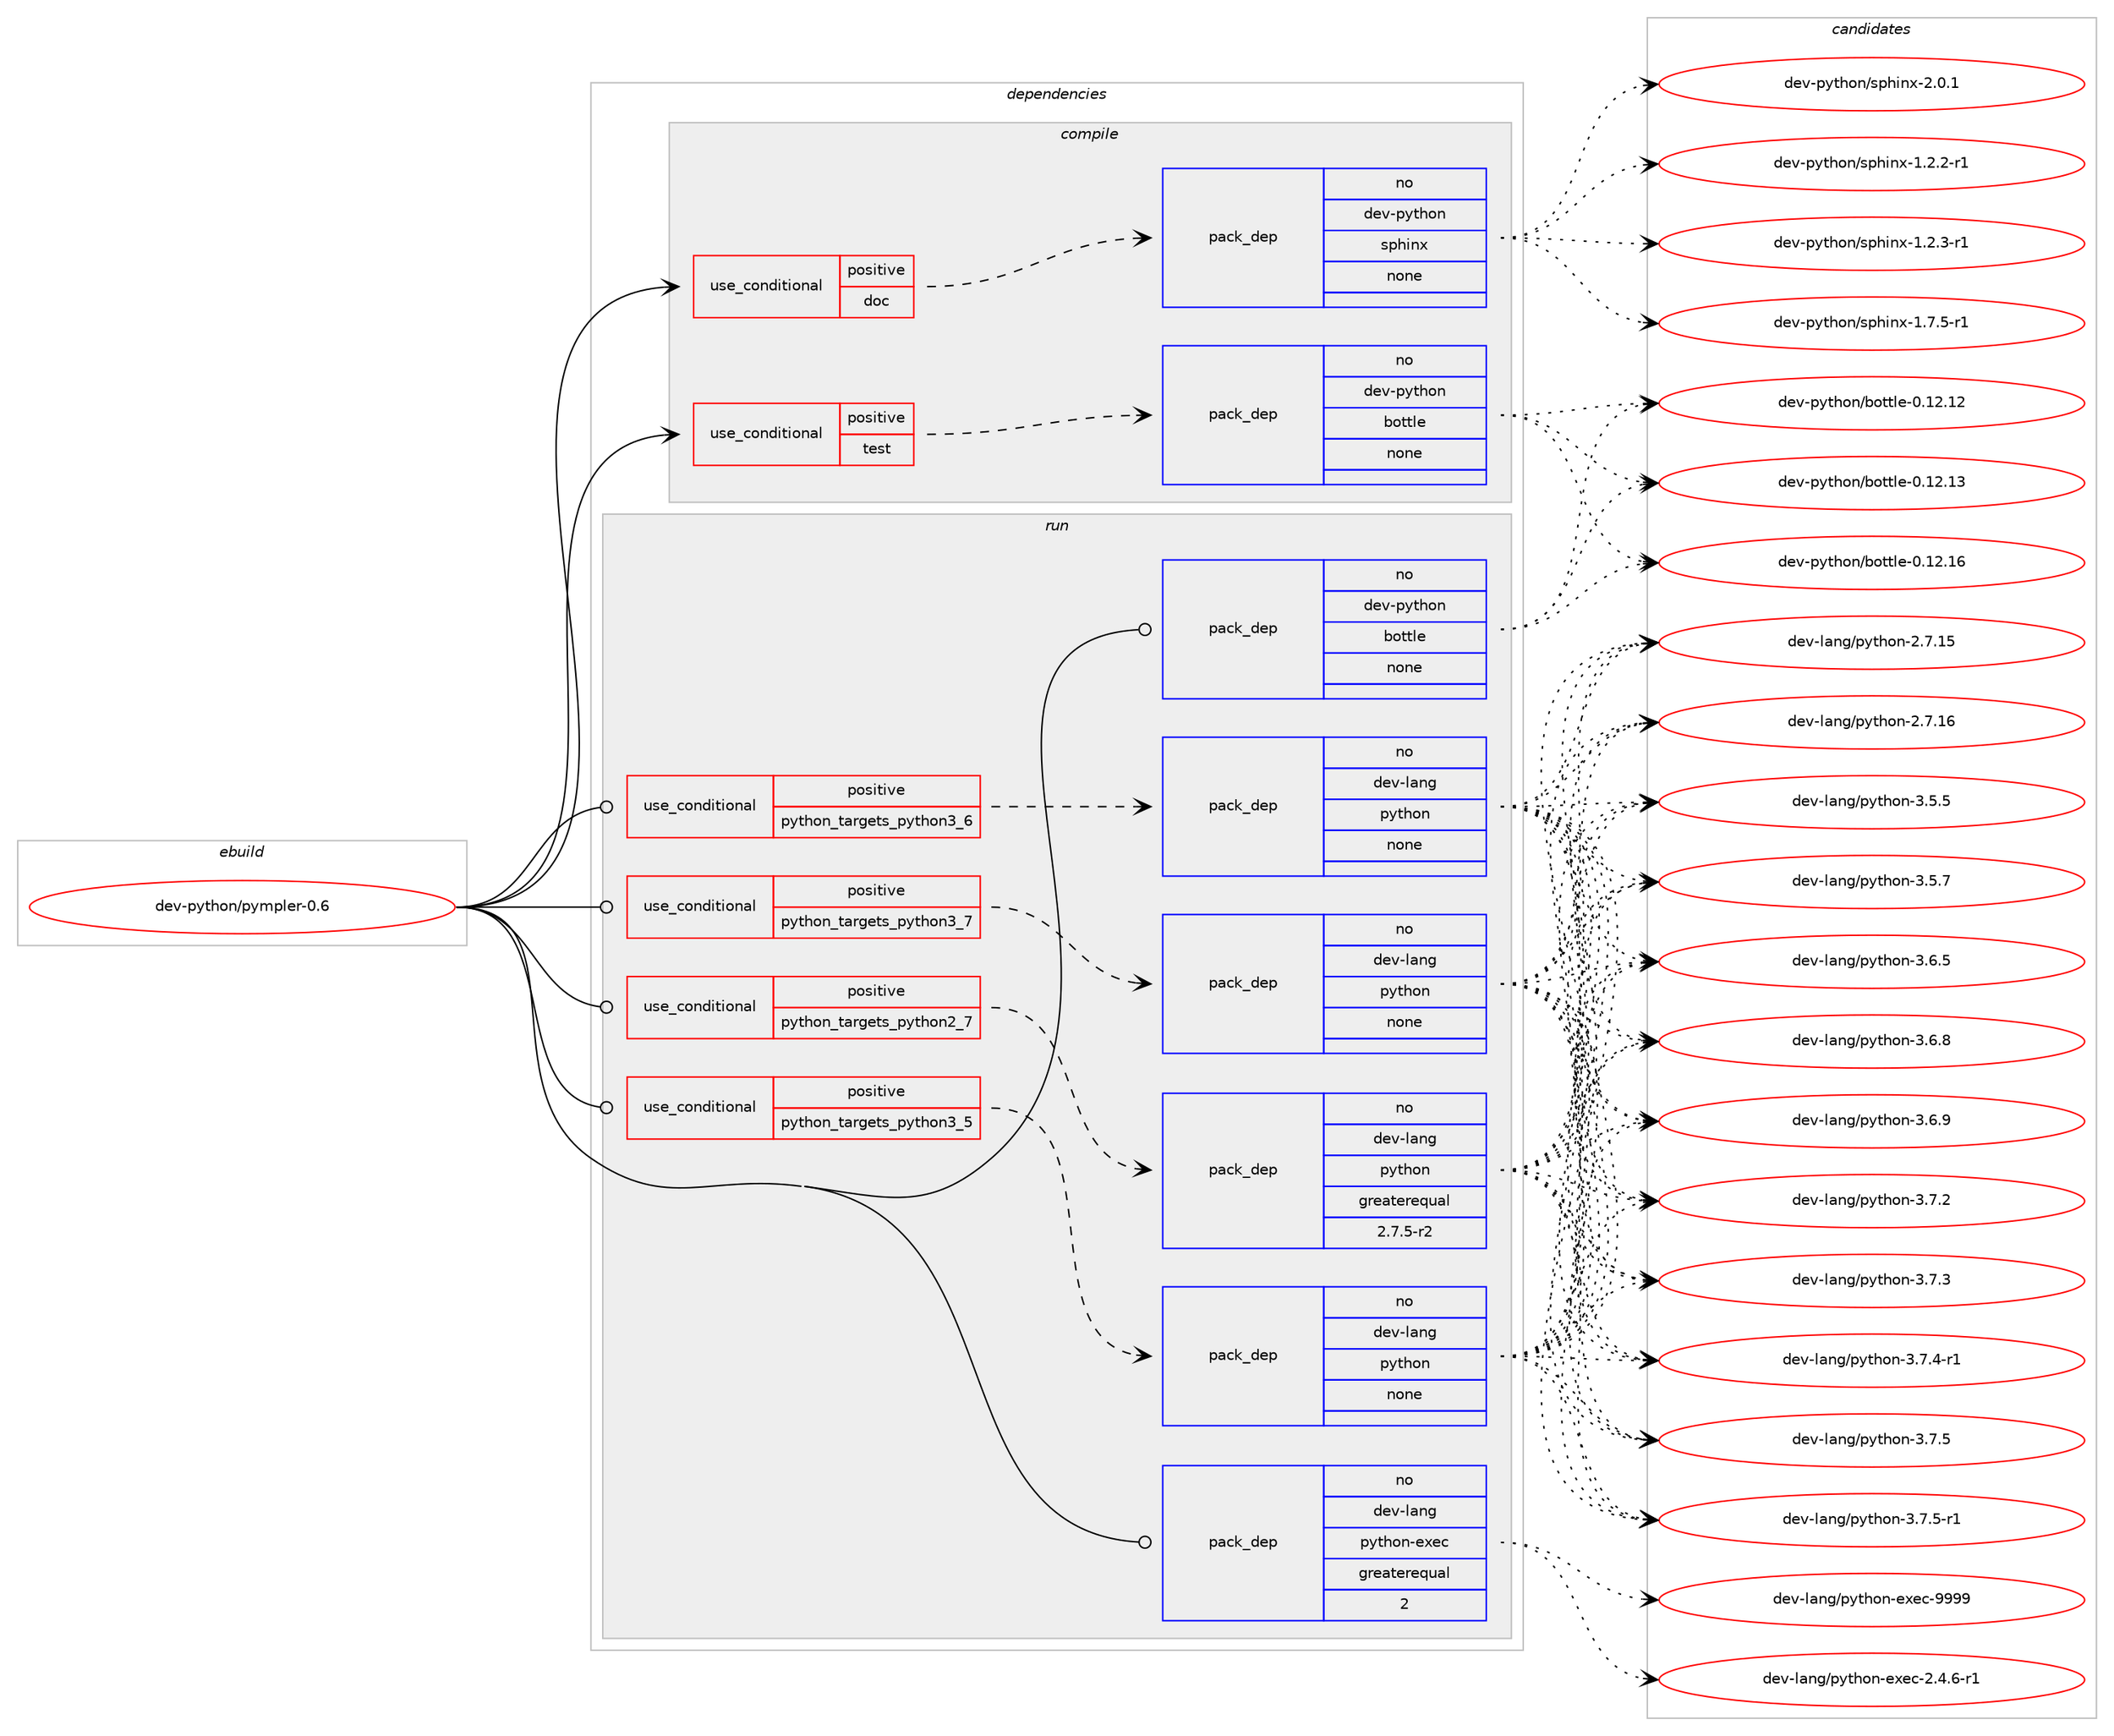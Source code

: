 digraph prolog {

# *************
# Graph options
# *************

newrank=true;
concentrate=true;
compound=true;
graph [rankdir=LR,fontname=Helvetica,fontsize=10,ranksep=1.5];#, ranksep=2.5, nodesep=0.2];
edge  [arrowhead=vee];
node  [fontname=Helvetica,fontsize=10];

# **********
# The ebuild
# **********

subgraph cluster_leftcol {
color=gray;
rank=same;
label=<<i>ebuild</i>>;
id [label="dev-python/pympler-0.6", color=red, width=4, href="../dev-python/pympler-0.6.svg"];
}

# ****************
# The dependencies
# ****************

subgraph cluster_midcol {
color=gray;
label=<<i>dependencies</i>>;
subgraph cluster_compile {
fillcolor="#eeeeee";
style=filled;
label=<<i>compile</i>>;
subgraph cond146278 {
dependency627054 [label=<<TABLE BORDER="0" CELLBORDER="1" CELLSPACING="0" CELLPADDING="4"><TR><TD ROWSPAN="3" CELLPADDING="10">use_conditional</TD></TR><TR><TD>positive</TD></TR><TR><TD>doc</TD></TR></TABLE>>, shape=none, color=red];
subgraph pack468928 {
dependency627055 [label=<<TABLE BORDER="0" CELLBORDER="1" CELLSPACING="0" CELLPADDING="4" WIDTH="220"><TR><TD ROWSPAN="6" CELLPADDING="30">pack_dep</TD></TR><TR><TD WIDTH="110">no</TD></TR><TR><TD>dev-python</TD></TR><TR><TD>sphinx</TD></TR><TR><TD>none</TD></TR><TR><TD></TD></TR></TABLE>>, shape=none, color=blue];
}
dependency627054:e -> dependency627055:w [weight=20,style="dashed",arrowhead="vee"];
}
id:e -> dependency627054:w [weight=20,style="solid",arrowhead="vee"];
subgraph cond146279 {
dependency627056 [label=<<TABLE BORDER="0" CELLBORDER="1" CELLSPACING="0" CELLPADDING="4"><TR><TD ROWSPAN="3" CELLPADDING="10">use_conditional</TD></TR><TR><TD>positive</TD></TR><TR><TD>test</TD></TR></TABLE>>, shape=none, color=red];
subgraph pack468929 {
dependency627057 [label=<<TABLE BORDER="0" CELLBORDER="1" CELLSPACING="0" CELLPADDING="4" WIDTH="220"><TR><TD ROWSPAN="6" CELLPADDING="30">pack_dep</TD></TR><TR><TD WIDTH="110">no</TD></TR><TR><TD>dev-python</TD></TR><TR><TD>bottle</TD></TR><TR><TD>none</TD></TR><TR><TD></TD></TR></TABLE>>, shape=none, color=blue];
}
dependency627056:e -> dependency627057:w [weight=20,style="dashed",arrowhead="vee"];
}
id:e -> dependency627056:w [weight=20,style="solid",arrowhead="vee"];
}
subgraph cluster_compileandrun {
fillcolor="#eeeeee";
style=filled;
label=<<i>compile and run</i>>;
}
subgraph cluster_run {
fillcolor="#eeeeee";
style=filled;
label=<<i>run</i>>;
subgraph cond146280 {
dependency627058 [label=<<TABLE BORDER="0" CELLBORDER="1" CELLSPACING="0" CELLPADDING="4"><TR><TD ROWSPAN="3" CELLPADDING="10">use_conditional</TD></TR><TR><TD>positive</TD></TR><TR><TD>python_targets_python2_7</TD></TR></TABLE>>, shape=none, color=red];
subgraph pack468930 {
dependency627059 [label=<<TABLE BORDER="0" CELLBORDER="1" CELLSPACING="0" CELLPADDING="4" WIDTH="220"><TR><TD ROWSPAN="6" CELLPADDING="30">pack_dep</TD></TR><TR><TD WIDTH="110">no</TD></TR><TR><TD>dev-lang</TD></TR><TR><TD>python</TD></TR><TR><TD>greaterequal</TD></TR><TR><TD>2.7.5-r2</TD></TR></TABLE>>, shape=none, color=blue];
}
dependency627058:e -> dependency627059:w [weight=20,style="dashed",arrowhead="vee"];
}
id:e -> dependency627058:w [weight=20,style="solid",arrowhead="odot"];
subgraph cond146281 {
dependency627060 [label=<<TABLE BORDER="0" CELLBORDER="1" CELLSPACING="0" CELLPADDING="4"><TR><TD ROWSPAN="3" CELLPADDING="10">use_conditional</TD></TR><TR><TD>positive</TD></TR><TR><TD>python_targets_python3_5</TD></TR></TABLE>>, shape=none, color=red];
subgraph pack468931 {
dependency627061 [label=<<TABLE BORDER="0" CELLBORDER="1" CELLSPACING="0" CELLPADDING="4" WIDTH="220"><TR><TD ROWSPAN="6" CELLPADDING="30">pack_dep</TD></TR><TR><TD WIDTH="110">no</TD></TR><TR><TD>dev-lang</TD></TR><TR><TD>python</TD></TR><TR><TD>none</TD></TR><TR><TD></TD></TR></TABLE>>, shape=none, color=blue];
}
dependency627060:e -> dependency627061:w [weight=20,style="dashed",arrowhead="vee"];
}
id:e -> dependency627060:w [weight=20,style="solid",arrowhead="odot"];
subgraph cond146282 {
dependency627062 [label=<<TABLE BORDER="0" CELLBORDER="1" CELLSPACING="0" CELLPADDING="4"><TR><TD ROWSPAN="3" CELLPADDING="10">use_conditional</TD></TR><TR><TD>positive</TD></TR><TR><TD>python_targets_python3_6</TD></TR></TABLE>>, shape=none, color=red];
subgraph pack468932 {
dependency627063 [label=<<TABLE BORDER="0" CELLBORDER="1" CELLSPACING="0" CELLPADDING="4" WIDTH="220"><TR><TD ROWSPAN="6" CELLPADDING="30">pack_dep</TD></TR><TR><TD WIDTH="110">no</TD></TR><TR><TD>dev-lang</TD></TR><TR><TD>python</TD></TR><TR><TD>none</TD></TR><TR><TD></TD></TR></TABLE>>, shape=none, color=blue];
}
dependency627062:e -> dependency627063:w [weight=20,style="dashed",arrowhead="vee"];
}
id:e -> dependency627062:w [weight=20,style="solid",arrowhead="odot"];
subgraph cond146283 {
dependency627064 [label=<<TABLE BORDER="0" CELLBORDER="1" CELLSPACING="0" CELLPADDING="4"><TR><TD ROWSPAN="3" CELLPADDING="10">use_conditional</TD></TR><TR><TD>positive</TD></TR><TR><TD>python_targets_python3_7</TD></TR></TABLE>>, shape=none, color=red];
subgraph pack468933 {
dependency627065 [label=<<TABLE BORDER="0" CELLBORDER="1" CELLSPACING="0" CELLPADDING="4" WIDTH="220"><TR><TD ROWSPAN="6" CELLPADDING="30">pack_dep</TD></TR><TR><TD WIDTH="110">no</TD></TR><TR><TD>dev-lang</TD></TR><TR><TD>python</TD></TR><TR><TD>none</TD></TR><TR><TD></TD></TR></TABLE>>, shape=none, color=blue];
}
dependency627064:e -> dependency627065:w [weight=20,style="dashed",arrowhead="vee"];
}
id:e -> dependency627064:w [weight=20,style="solid",arrowhead="odot"];
subgraph pack468934 {
dependency627066 [label=<<TABLE BORDER="0" CELLBORDER="1" CELLSPACING="0" CELLPADDING="4" WIDTH="220"><TR><TD ROWSPAN="6" CELLPADDING="30">pack_dep</TD></TR><TR><TD WIDTH="110">no</TD></TR><TR><TD>dev-lang</TD></TR><TR><TD>python-exec</TD></TR><TR><TD>greaterequal</TD></TR><TR><TD>2</TD></TR></TABLE>>, shape=none, color=blue];
}
id:e -> dependency627066:w [weight=20,style="solid",arrowhead="odot"];
subgraph pack468935 {
dependency627067 [label=<<TABLE BORDER="0" CELLBORDER="1" CELLSPACING="0" CELLPADDING="4" WIDTH="220"><TR><TD ROWSPAN="6" CELLPADDING="30">pack_dep</TD></TR><TR><TD WIDTH="110">no</TD></TR><TR><TD>dev-python</TD></TR><TR><TD>bottle</TD></TR><TR><TD>none</TD></TR><TR><TD></TD></TR></TABLE>>, shape=none, color=blue];
}
id:e -> dependency627067:w [weight=20,style="solid",arrowhead="odot"];
}
}

# **************
# The candidates
# **************

subgraph cluster_choices {
rank=same;
color=gray;
label=<<i>candidates</i>>;

subgraph choice468928 {
color=black;
nodesep=1;
choice10010111845112121116104111110471151121041051101204549465046504511449 [label="dev-python/sphinx-1.2.2-r1", color=red, width=4,href="../dev-python/sphinx-1.2.2-r1.svg"];
choice10010111845112121116104111110471151121041051101204549465046514511449 [label="dev-python/sphinx-1.2.3-r1", color=red, width=4,href="../dev-python/sphinx-1.2.3-r1.svg"];
choice10010111845112121116104111110471151121041051101204549465546534511449 [label="dev-python/sphinx-1.7.5-r1", color=red, width=4,href="../dev-python/sphinx-1.7.5-r1.svg"];
choice1001011184511212111610411111047115112104105110120455046484649 [label="dev-python/sphinx-2.0.1", color=red, width=4,href="../dev-python/sphinx-2.0.1.svg"];
dependency627055:e -> choice10010111845112121116104111110471151121041051101204549465046504511449:w [style=dotted,weight="100"];
dependency627055:e -> choice10010111845112121116104111110471151121041051101204549465046514511449:w [style=dotted,weight="100"];
dependency627055:e -> choice10010111845112121116104111110471151121041051101204549465546534511449:w [style=dotted,weight="100"];
dependency627055:e -> choice1001011184511212111610411111047115112104105110120455046484649:w [style=dotted,weight="100"];
}
subgraph choice468929 {
color=black;
nodesep=1;
choice1001011184511212111610411111047981111161161081014548464950464950 [label="dev-python/bottle-0.12.12", color=red, width=4,href="../dev-python/bottle-0.12.12.svg"];
choice1001011184511212111610411111047981111161161081014548464950464951 [label="dev-python/bottle-0.12.13", color=red, width=4,href="../dev-python/bottle-0.12.13.svg"];
choice1001011184511212111610411111047981111161161081014548464950464954 [label="dev-python/bottle-0.12.16", color=red, width=4,href="../dev-python/bottle-0.12.16.svg"];
dependency627057:e -> choice1001011184511212111610411111047981111161161081014548464950464950:w [style=dotted,weight="100"];
dependency627057:e -> choice1001011184511212111610411111047981111161161081014548464950464951:w [style=dotted,weight="100"];
dependency627057:e -> choice1001011184511212111610411111047981111161161081014548464950464954:w [style=dotted,weight="100"];
}
subgraph choice468930 {
color=black;
nodesep=1;
choice10010111845108971101034711212111610411111045504655464953 [label="dev-lang/python-2.7.15", color=red, width=4,href="../dev-lang/python-2.7.15.svg"];
choice10010111845108971101034711212111610411111045504655464954 [label="dev-lang/python-2.7.16", color=red, width=4,href="../dev-lang/python-2.7.16.svg"];
choice100101118451089711010347112121116104111110455146534653 [label="dev-lang/python-3.5.5", color=red, width=4,href="../dev-lang/python-3.5.5.svg"];
choice100101118451089711010347112121116104111110455146534655 [label="dev-lang/python-3.5.7", color=red, width=4,href="../dev-lang/python-3.5.7.svg"];
choice100101118451089711010347112121116104111110455146544653 [label="dev-lang/python-3.6.5", color=red, width=4,href="../dev-lang/python-3.6.5.svg"];
choice100101118451089711010347112121116104111110455146544656 [label="dev-lang/python-3.6.8", color=red, width=4,href="../dev-lang/python-3.6.8.svg"];
choice100101118451089711010347112121116104111110455146544657 [label="dev-lang/python-3.6.9", color=red, width=4,href="../dev-lang/python-3.6.9.svg"];
choice100101118451089711010347112121116104111110455146554650 [label="dev-lang/python-3.7.2", color=red, width=4,href="../dev-lang/python-3.7.2.svg"];
choice100101118451089711010347112121116104111110455146554651 [label="dev-lang/python-3.7.3", color=red, width=4,href="../dev-lang/python-3.7.3.svg"];
choice1001011184510897110103471121211161041111104551465546524511449 [label="dev-lang/python-3.7.4-r1", color=red, width=4,href="../dev-lang/python-3.7.4-r1.svg"];
choice100101118451089711010347112121116104111110455146554653 [label="dev-lang/python-3.7.5", color=red, width=4,href="../dev-lang/python-3.7.5.svg"];
choice1001011184510897110103471121211161041111104551465546534511449 [label="dev-lang/python-3.7.5-r1", color=red, width=4,href="../dev-lang/python-3.7.5-r1.svg"];
dependency627059:e -> choice10010111845108971101034711212111610411111045504655464953:w [style=dotted,weight="100"];
dependency627059:e -> choice10010111845108971101034711212111610411111045504655464954:w [style=dotted,weight="100"];
dependency627059:e -> choice100101118451089711010347112121116104111110455146534653:w [style=dotted,weight="100"];
dependency627059:e -> choice100101118451089711010347112121116104111110455146534655:w [style=dotted,weight="100"];
dependency627059:e -> choice100101118451089711010347112121116104111110455146544653:w [style=dotted,weight="100"];
dependency627059:e -> choice100101118451089711010347112121116104111110455146544656:w [style=dotted,weight="100"];
dependency627059:e -> choice100101118451089711010347112121116104111110455146544657:w [style=dotted,weight="100"];
dependency627059:e -> choice100101118451089711010347112121116104111110455146554650:w [style=dotted,weight="100"];
dependency627059:e -> choice100101118451089711010347112121116104111110455146554651:w [style=dotted,weight="100"];
dependency627059:e -> choice1001011184510897110103471121211161041111104551465546524511449:w [style=dotted,weight="100"];
dependency627059:e -> choice100101118451089711010347112121116104111110455146554653:w [style=dotted,weight="100"];
dependency627059:e -> choice1001011184510897110103471121211161041111104551465546534511449:w [style=dotted,weight="100"];
}
subgraph choice468931 {
color=black;
nodesep=1;
choice10010111845108971101034711212111610411111045504655464953 [label="dev-lang/python-2.7.15", color=red, width=4,href="../dev-lang/python-2.7.15.svg"];
choice10010111845108971101034711212111610411111045504655464954 [label="dev-lang/python-2.7.16", color=red, width=4,href="../dev-lang/python-2.7.16.svg"];
choice100101118451089711010347112121116104111110455146534653 [label="dev-lang/python-3.5.5", color=red, width=4,href="../dev-lang/python-3.5.5.svg"];
choice100101118451089711010347112121116104111110455146534655 [label="dev-lang/python-3.5.7", color=red, width=4,href="../dev-lang/python-3.5.7.svg"];
choice100101118451089711010347112121116104111110455146544653 [label="dev-lang/python-3.6.5", color=red, width=4,href="../dev-lang/python-3.6.5.svg"];
choice100101118451089711010347112121116104111110455146544656 [label="dev-lang/python-3.6.8", color=red, width=4,href="../dev-lang/python-3.6.8.svg"];
choice100101118451089711010347112121116104111110455146544657 [label="dev-lang/python-3.6.9", color=red, width=4,href="../dev-lang/python-3.6.9.svg"];
choice100101118451089711010347112121116104111110455146554650 [label="dev-lang/python-3.7.2", color=red, width=4,href="../dev-lang/python-3.7.2.svg"];
choice100101118451089711010347112121116104111110455146554651 [label="dev-lang/python-3.7.3", color=red, width=4,href="../dev-lang/python-3.7.3.svg"];
choice1001011184510897110103471121211161041111104551465546524511449 [label="dev-lang/python-3.7.4-r1", color=red, width=4,href="../dev-lang/python-3.7.4-r1.svg"];
choice100101118451089711010347112121116104111110455146554653 [label="dev-lang/python-3.7.5", color=red, width=4,href="../dev-lang/python-3.7.5.svg"];
choice1001011184510897110103471121211161041111104551465546534511449 [label="dev-lang/python-3.7.5-r1", color=red, width=4,href="../dev-lang/python-3.7.5-r1.svg"];
dependency627061:e -> choice10010111845108971101034711212111610411111045504655464953:w [style=dotted,weight="100"];
dependency627061:e -> choice10010111845108971101034711212111610411111045504655464954:w [style=dotted,weight="100"];
dependency627061:e -> choice100101118451089711010347112121116104111110455146534653:w [style=dotted,weight="100"];
dependency627061:e -> choice100101118451089711010347112121116104111110455146534655:w [style=dotted,weight="100"];
dependency627061:e -> choice100101118451089711010347112121116104111110455146544653:w [style=dotted,weight="100"];
dependency627061:e -> choice100101118451089711010347112121116104111110455146544656:w [style=dotted,weight="100"];
dependency627061:e -> choice100101118451089711010347112121116104111110455146544657:w [style=dotted,weight="100"];
dependency627061:e -> choice100101118451089711010347112121116104111110455146554650:w [style=dotted,weight="100"];
dependency627061:e -> choice100101118451089711010347112121116104111110455146554651:w [style=dotted,weight="100"];
dependency627061:e -> choice1001011184510897110103471121211161041111104551465546524511449:w [style=dotted,weight="100"];
dependency627061:e -> choice100101118451089711010347112121116104111110455146554653:w [style=dotted,weight="100"];
dependency627061:e -> choice1001011184510897110103471121211161041111104551465546534511449:w [style=dotted,weight="100"];
}
subgraph choice468932 {
color=black;
nodesep=1;
choice10010111845108971101034711212111610411111045504655464953 [label="dev-lang/python-2.7.15", color=red, width=4,href="../dev-lang/python-2.7.15.svg"];
choice10010111845108971101034711212111610411111045504655464954 [label="dev-lang/python-2.7.16", color=red, width=4,href="../dev-lang/python-2.7.16.svg"];
choice100101118451089711010347112121116104111110455146534653 [label="dev-lang/python-3.5.5", color=red, width=4,href="../dev-lang/python-3.5.5.svg"];
choice100101118451089711010347112121116104111110455146534655 [label="dev-lang/python-3.5.7", color=red, width=4,href="../dev-lang/python-3.5.7.svg"];
choice100101118451089711010347112121116104111110455146544653 [label="dev-lang/python-3.6.5", color=red, width=4,href="../dev-lang/python-3.6.5.svg"];
choice100101118451089711010347112121116104111110455146544656 [label="dev-lang/python-3.6.8", color=red, width=4,href="../dev-lang/python-3.6.8.svg"];
choice100101118451089711010347112121116104111110455146544657 [label="dev-lang/python-3.6.9", color=red, width=4,href="../dev-lang/python-3.6.9.svg"];
choice100101118451089711010347112121116104111110455146554650 [label="dev-lang/python-3.7.2", color=red, width=4,href="../dev-lang/python-3.7.2.svg"];
choice100101118451089711010347112121116104111110455146554651 [label="dev-lang/python-3.7.3", color=red, width=4,href="../dev-lang/python-3.7.3.svg"];
choice1001011184510897110103471121211161041111104551465546524511449 [label="dev-lang/python-3.7.4-r1", color=red, width=4,href="../dev-lang/python-3.7.4-r1.svg"];
choice100101118451089711010347112121116104111110455146554653 [label="dev-lang/python-3.7.5", color=red, width=4,href="../dev-lang/python-3.7.5.svg"];
choice1001011184510897110103471121211161041111104551465546534511449 [label="dev-lang/python-3.7.5-r1", color=red, width=4,href="../dev-lang/python-3.7.5-r1.svg"];
dependency627063:e -> choice10010111845108971101034711212111610411111045504655464953:w [style=dotted,weight="100"];
dependency627063:e -> choice10010111845108971101034711212111610411111045504655464954:w [style=dotted,weight="100"];
dependency627063:e -> choice100101118451089711010347112121116104111110455146534653:w [style=dotted,weight="100"];
dependency627063:e -> choice100101118451089711010347112121116104111110455146534655:w [style=dotted,weight="100"];
dependency627063:e -> choice100101118451089711010347112121116104111110455146544653:w [style=dotted,weight="100"];
dependency627063:e -> choice100101118451089711010347112121116104111110455146544656:w [style=dotted,weight="100"];
dependency627063:e -> choice100101118451089711010347112121116104111110455146544657:w [style=dotted,weight="100"];
dependency627063:e -> choice100101118451089711010347112121116104111110455146554650:w [style=dotted,weight="100"];
dependency627063:e -> choice100101118451089711010347112121116104111110455146554651:w [style=dotted,weight="100"];
dependency627063:e -> choice1001011184510897110103471121211161041111104551465546524511449:w [style=dotted,weight="100"];
dependency627063:e -> choice100101118451089711010347112121116104111110455146554653:w [style=dotted,weight="100"];
dependency627063:e -> choice1001011184510897110103471121211161041111104551465546534511449:w [style=dotted,weight="100"];
}
subgraph choice468933 {
color=black;
nodesep=1;
choice10010111845108971101034711212111610411111045504655464953 [label="dev-lang/python-2.7.15", color=red, width=4,href="../dev-lang/python-2.7.15.svg"];
choice10010111845108971101034711212111610411111045504655464954 [label="dev-lang/python-2.7.16", color=red, width=4,href="../dev-lang/python-2.7.16.svg"];
choice100101118451089711010347112121116104111110455146534653 [label="dev-lang/python-3.5.5", color=red, width=4,href="../dev-lang/python-3.5.5.svg"];
choice100101118451089711010347112121116104111110455146534655 [label="dev-lang/python-3.5.7", color=red, width=4,href="../dev-lang/python-3.5.7.svg"];
choice100101118451089711010347112121116104111110455146544653 [label="dev-lang/python-3.6.5", color=red, width=4,href="../dev-lang/python-3.6.5.svg"];
choice100101118451089711010347112121116104111110455146544656 [label="dev-lang/python-3.6.8", color=red, width=4,href="../dev-lang/python-3.6.8.svg"];
choice100101118451089711010347112121116104111110455146544657 [label="dev-lang/python-3.6.9", color=red, width=4,href="../dev-lang/python-3.6.9.svg"];
choice100101118451089711010347112121116104111110455146554650 [label="dev-lang/python-3.7.2", color=red, width=4,href="../dev-lang/python-3.7.2.svg"];
choice100101118451089711010347112121116104111110455146554651 [label="dev-lang/python-3.7.3", color=red, width=4,href="../dev-lang/python-3.7.3.svg"];
choice1001011184510897110103471121211161041111104551465546524511449 [label="dev-lang/python-3.7.4-r1", color=red, width=4,href="../dev-lang/python-3.7.4-r1.svg"];
choice100101118451089711010347112121116104111110455146554653 [label="dev-lang/python-3.7.5", color=red, width=4,href="../dev-lang/python-3.7.5.svg"];
choice1001011184510897110103471121211161041111104551465546534511449 [label="dev-lang/python-3.7.5-r1", color=red, width=4,href="../dev-lang/python-3.7.5-r1.svg"];
dependency627065:e -> choice10010111845108971101034711212111610411111045504655464953:w [style=dotted,weight="100"];
dependency627065:e -> choice10010111845108971101034711212111610411111045504655464954:w [style=dotted,weight="100"];
dependency627065:e -> choice100101118451089711010347112121116104111110455146534653:w [style=dotted,weight="100"];
dependency627065:e -> choice100101118451089711010347112121116104111110455146534655:w [style=dotted,weight="100"];
dependency627065:e -> choice100101118451089711010347112121116104111110455146544653:w [style=dotted,weight="100"];
dependency627065:e -> choice100101118451089711010347112121116104111110455146544656:w [style=dotted,weight="100"];
dependency627065:e -> choice100101118451089711010347112121116104111110455146544657:w [style=dotted,weight="100"];
dependency627065:e -> choice100101118451089711010347112121116104111110455146554650:w [style=dotted,weight="100"];
dependency627065:e -> choice100101118451089711010347112121116104111110455146554651:w [style=dotted,weight="100"];
dependency627065:e -> choice1001011184510897110103471121211161041111104551465546524511449:w [style=dotted,weight="100"];
dependency627065:e -> choice100101118451089711010347112121116104111110455146554653:w [style=dotted,weight="100"];
dependency627065:e -> choice1001011184510897110103471121211161041111104551465546534511449:w [style=dotted,weight="100"];
}
subgraph choice468934 {
color=black;
nodesep=1;
choice10010111845108971101034711212111610411111045101120101994550465246544511449 [label="dev-lang/python-exec-2.4.6-r1", color=red, width=4,href="../dev-lang/python-exec-2.4.6-r1.svg"];
choice10010111845108971101034711212111610411111045101120101994557575757 [label="dev-lang/python-exec-9999", color=red, width=4,href="../dev-lang/python-exec-9999.svg"];
dependency627066:e -> choice10010111845108971101034711212111610411111045101120101994550465246544511449:w [style=dotted,weight="100"];
dependency627066:e -> choice10010111845108971101034711212111610411111045101120101994557575757:w [style=dotted,weight="100"];
}
subgraph choice468935 {
color=black;
nodesep=1;
choice1001011184511212111610411111047981111161161081014548464950464950 [label="dev-python/bottle-0.12.12", color=red, width=4,href="../dev-python/bottle-0.12.12.svg"];
choice1001011184511212111610411111047981111161161081014548464950464951 [label="dev-python/bottle-0.12.13", color=red, width=4,href="../dev-python/bottle-0.12.13.svg"];
choice1001011184511212111610411111047981111161161081014548464950464954 [label="dev-python/bottle-0.12.16", color=red, width=4,href="../dev-python/bottle-0.12.16.svg"];
dependency627067:e -> choice1001011184511212111610411111047981111161161081014548464950464950:w [style=dotted,weight="100"];
dependency627067:e -> choice1001011184511212111610411111047981111161161081014548464950464951:w [style=dotted,weight="100"];
dependency627067:e -> choice1001011184511212111610411111047981111161161081014548464950464954:w [style=dotted,weight="100"];
}
}

}
